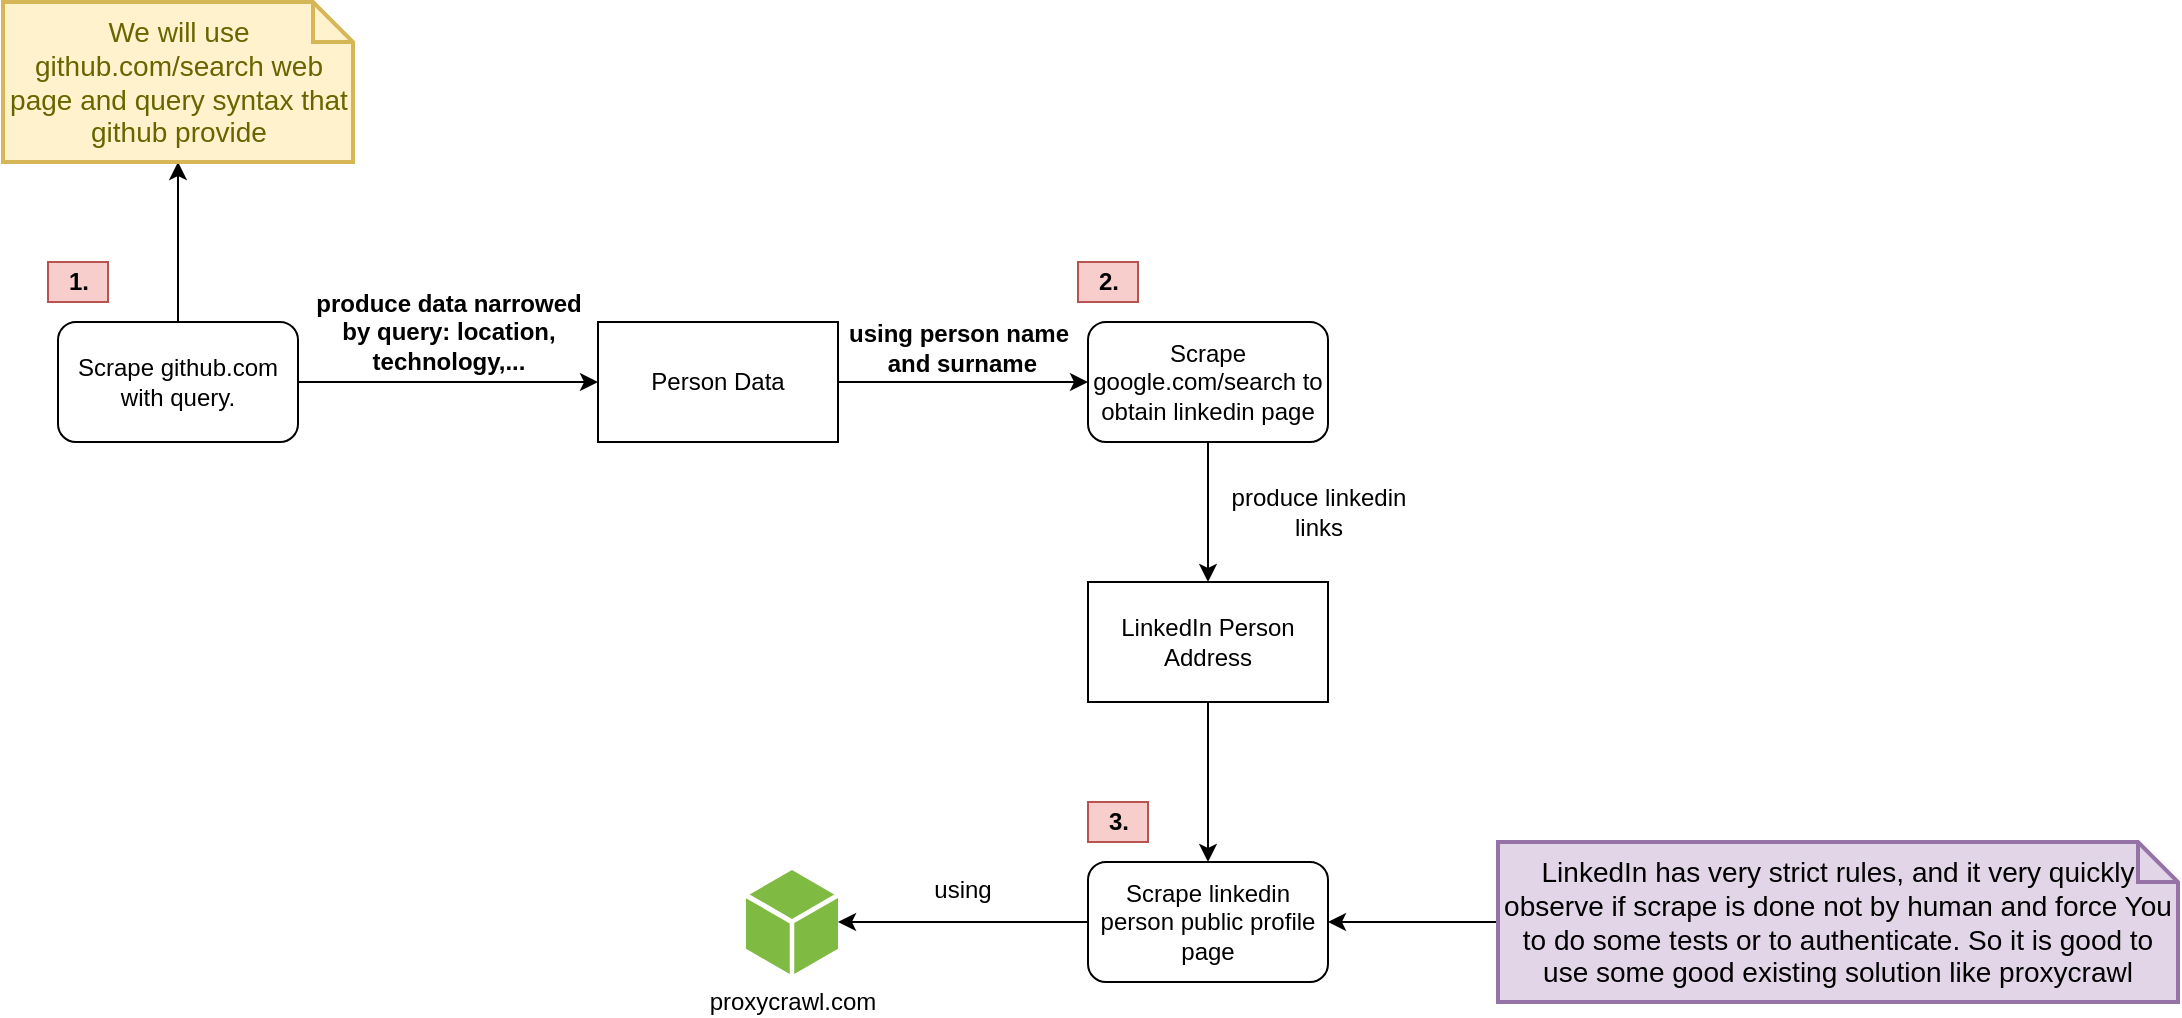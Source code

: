 <mxfile version="13.0.3" type="device" pages="2"><diagram id="QZZhD3oiSOTwXINwHu7M" name="High-Level-Blueprint"><mxGraphModel dx="1035" dy="645" grid="1" gridSize="10" guides="1" tooltips="1" connect="1" arrows="1" fold="1" page="1" pageScale="1" pageWidth="850" pageHeight="1100" math="0" shadow="0"><root><mxCell id="0"/><mxCell id="1" parent="0"/><mxCell id="2C9uYYbBb0n-W-4vaXQL-3" style="edgeStyle=orthogonalEdgeStyle;rounded=0;orthogonalLoop=1;jettySize=auto;html=1;" edge="1" parent="1" source="2C9uYYbBb0n-W-4vaXQL-1" target="2C9uYYbBb0n-W-4vaXQL-2"><mxGeometry relative="1" as="geometry"/></mxCell><mxCell id="2C9uYYbBb0n-W-4vaXQL-5" style="edgeStyle=orthogonalEdgeStyle;rounded=0;orthogonalLoop=1;jettySize=auto;html=1;" edge="1" parent="1" source="2C9uYYbBb0n-W-4vaXQL-1" target="2C9uYYbBb0n-W-4vaXQL-4"><mxGeometry relative="1" as="geometry"/></mxCell><mxCell id="2C9uYYbBb0n-W-4vaXQL-1" value="Scrape github.com with query." style="rounded=1;whiteSpace=wrap;html=1;" vertex="1" parent="1"><mxGeometry x="130" y="210" width="120" height="60" as="geometry"/></mxCell><mxCell id="2C9uYYbBb0n-W-4vaXQL-2" value="We will use github.com/search web page and query syntax that github provide" style="shape=note;strokeWidth=2;fontSize=14;size=20;whiteSpace=wrap;html=1;fillColor=#fff2cc;strokeColor=#d6b656;fontColor=#666600;" vertex="1" parent="1"><mxGeometry x="102.5" y="50" width="175" height="80" as="geometry"/></mxCell><mxCell id="2C9uYYbBb0n-W-4vaXQL-8" style="edgeStyle=orthogonalEdgeStyle;rounded=0;orthogonalLoop=1;jettySize=auto;html=1;" edge="1" parent="1" source="2C9uYYbBb0n-W-4vaXQL-4" target="2C9uYYbBb0n-W-4vaXQL-7"><mxGeometry relative="1" as="geometry"/></mxCell><mxCell id="2C9uYYbBb0n-W-4vaXQL-4" value="Person Data" style="rounded=0;whiteSpace=wrap;html=1;" vertex="1" parent="1"><mxGeometry x="400" y="210" width="120" height="60" as="geometry"/></mxCell><mxCell id="2C9uYYbBb0n-W-4vaXQL-6" value="produce data narrowed&lt;br&gt;by query: location,&lt;br&gt;technology,..." style="text;html=1;align=center;verticalAlign=middle;resizable=0;points=[];autosize=1;fontStyle=1" vertex="1" parent="1"><mxGeometry x="250" y="190" width="150" height="50" as="geometry"/></mxCell><mxCell id="2C9uYYbBb0n-W-4vaXQL-15" style="edgeStyle=orthogonalEdgeStyle;rounded=0;orthogonalLoop=1;jettySize=auto;html=1;" edge="1" parent="1" source="2C9uYYbBb0n-W-4vaXQL-7" target="2C9uYYbBb0n-W-4vaXQL-12"><mxGeometry relative="1" as="geometry"/></mxCell><mxCell id="2C9uYYbBb0n-W-4vaXQL-7" value="Scrape google.com/search to obtain linkedin page" style="rounded=1;whiteSpace=wrap;html=1;" vertex="1" parent="1"><mxGeometry x="645" y="210" width="120" height="60" as="geometry"/></mxCell><mxCell id="2C9uYYbBb0n-W-4vaXQL-9" value="using person name&lt;br&gt;&amp;nbsp;and surname" style="text;html=1;align=center;verticalAlign=middle;resizable=0;points=[];autosize=1;fontStyle=1" vertex="1" parent="1"><mxGeometry x="515" y="208" width="130" height="30" as="geometry"/></mxCell><mxCell id="2C9uYYbBb0n-W-4vaXQL-11" value="proxycrawl.com" style="pointerEvents=1;shadow=0;dashed=0;html=1;strokeColor=none;labelPosition=center;verticalLabelPosition=bottom;verticalAlign=top;outlineConnect=0;align=center;shape=mxgraph.office.concepts.node_generic;fillColor=#7FBA42;" vertex="1" parent="1"><mxGeometry x="474" y="484" width="46" height="52" as="geometry"/></mxCell><mxCell id="2C9uYYbBb0n-W-4vaXQL-18" style="edgeStyle=orthogonalEdgeStyle;rounded=0;orthogonalLoop=1;jettySize=auto;html=1;" edge="1" parent="1" source="2C9uYYbBb0n-W-4vaXQL-12" target="2C9uYYbBb0n-W-4vaXQL-17"><mxGeometry relative="1" as="geometry"/></mxCell><mxCell id="2C9uYYbBb0n-W-4vaXQL-12" value="LinkedIn Person&lt;br&gt;Address" style="rounded=0;whiteSpace=wrap;html=1;" vertex="1" parent="1"><mxGeometry x="645" y="340" width="120" height="60" as="geometry"/></mxCell><mxCell id="2C9uYYbBb0n-W-4vaXQL-13" value="1." style="text;html=1;align=center;verticalAlign=middle;resizable=0;points=[];autosize=1;fillColor=#f8cecc;strokeColor=#b85450;fontStyle=1" vertex="1" parent="1"><mxGeometry x="125" y="180" width="30" height="20" as="geometry"/></mxCell><mxCell id="2C9uYYbBb0n-W-4vaXQL-14" value="2." style="text;html=1;align=center;verticalAlign=middle;resizable=0;points=[];autosize=1;fillColor=#f8cecc;strokeColor=#b85450;fontStyle=1" vertex="1" parent="1"><mxGeometry x="640" y="180" width="30" height="20" as="geometry"/></mxCell><mxCell id="2C9uYYbBb0n-W-4vaXQL-16" value="produce linkedin&lt;br&gt;links" style="text;html=1;align=center;verticalAlign=middle;resizable=0;points=[];autosize=1;" vertex="1" parent="1"><mxGeometry x="710" y="290" width="100" height="30" as="geometry"/></mxCell><mxCell id="2C9uYYbBb0n-W-4vaXQL-20" style="edgeStyle=orthogonalEdgeStyle;rounded=0;orthogonalLoop=1;jettySize=auto;html=1;" edge="1" parent="1" source="2C9uYYbBb0n-W-4vaXQL-17" target="2C9uYYbBb0n-W-4vaXQL-11"><mxGeometry relative="1" as="geometry"/></mxCell><mxCell id="2C9uYYbBb0n-W-4vaXQL-17" value="Scrape linkedin person public profile page" style="rounded=1;whiteSpace=wrap;html=1;" vertex="1" parent="1"><mxGeometry x="645" y="480" width="120" height="60" as="geometry"/></mxCell><mxCell id="2C9uYYbBb0n-W-4vaXQL-19" value="3." style="text;html=1;align=center;verticalAlign=middle;resizable=0;points=[];autosize=1;fillColor=#f8cecc;strokeColor=#b85450;fontStyle=1" vertex="1" parent="1"><mxGeometry x="645" y="450" width="30" height="20" as="geometry"/></mxCell><mxCell id="2C9uYYbBb0n-W-4vaXQL-21" value="using" style="text;html=1;align=center;verticalAlign=middle;resizable=0;points=[];autosize=1;" vertex="1" parent="1"><mxGeometry x="562" y="484" width="40" height="20" as="geometry"/></mxCell><mxCell id="2C9uYYbBb0n-W-4vaXQL-23" style="edgeStyle=orthogonalEdgeStyle;rounded=0;orthogonalLoop=1;jettySize=auto;html=1;" edge="1" parent="1" source="2C9uYYbBb0n-W-4vaXQL-22" target="2C9uYYbBb0n-W-4vaXQL-17"><mxGeometry relative="1" as="geometry"/></mxCell><mxCell id="2C9uYYbBb0n-W-4vaXQL-22" value="LinkedIn has very strict rules, and it very quickly observe if scrape is done not by human and force You to do some tests or to authenticate. So it is good to use some good existing solution like proxycrawl" style="shape=note;strokeWidth=2;fontSize=14;size=20;whiteSpace=wrap;html=1;fillColor=#e1d5e7;strokeColor=#9673a6;" vertex="1" parent="1"><mxGeometry x="850" y="470" width="340" height="80" as="geometry"/></mxCell></root></mxGraphModel></diagram><diagram id="L755jpslmhz6jTBsGVKD" name="Page-2"><mxGraphModel dx="1035" dy="645" grid="1" gridSize="10" guides="1" tooltips="1" connect="1" arrows="1" fold="1" page="1" pageScale="1" pageWidth="850" pageHeight="1100" math="0" shadow="0"><root><mxCell id="NCvaqX29Dznk81RqLy-O-0"/><mxCell id="NCvaqX29Dznk81RqLy-O-1" parent="NCvaqX29Dznk81RqLy-O-0"/></root></mxGraphModel></diagram></mxfile>